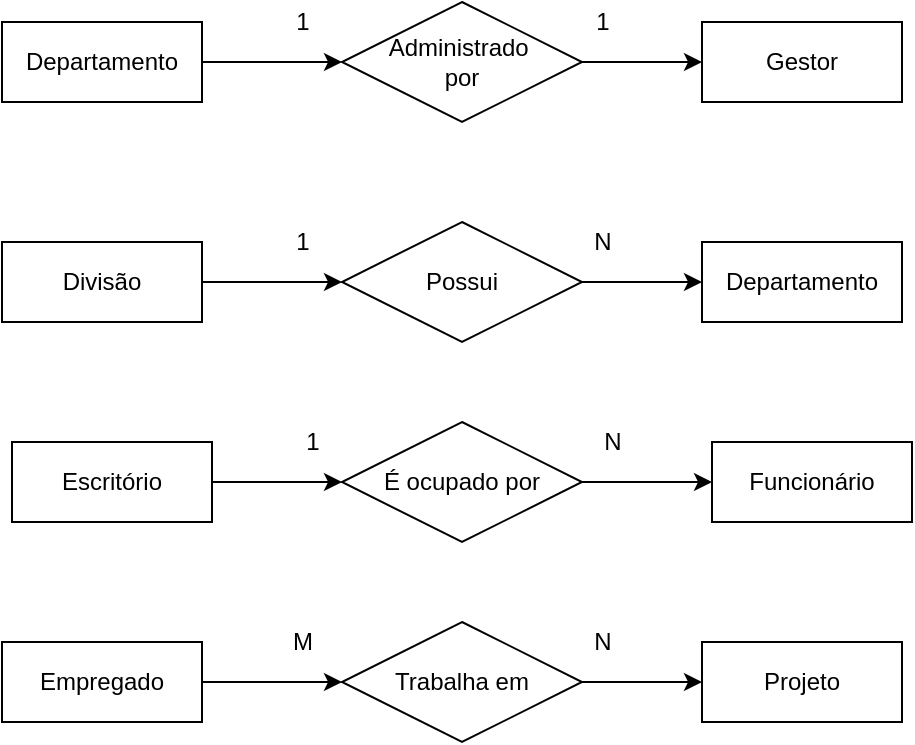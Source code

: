 <mxfile version="14.4.8" type="github">
  <diagram id="FJzqKeumYlPO86cZl64f" name="Page-1">
    <mxGraphModel dx="1026" dy="546" grid="1" gridSize="10" guides="1" tooltips="1" connect="1" arrows="1" fold="1" page="1" pageScale="1" pageWidth="850" pageHeight="1100" math="0" shadow="0">
      <root>
        <mxCell id="0" />
        <mxCell id="1" parent="0" />
        <mxCell id="aRztDWVwKarooP_9aymU-6" style="edgeStyle=orthogonalEdgeStyle;rounded=0;orthogonalLoop=1;jettySize=auto;html=1;exitX=1;exitY=0.5;exitDx=0;exitDy=0;entryX=0;entryY=0.5;entryDx=0;entryDy=0;" edge="1" parent="1" source="aRztDWVwKarooP_9aymU-1" target="aRztDWVwKarooP_9aymU-2">
          <mxGeometry relative="1" as="geometry" />
        </mxCell>
        <mxCell id="aRztDWVwKarooP_9aymU-1" value="Departamento" style="whiteSpace=wrap;html=1;align=center;" vertex="1" parent="1">
          <mxGeometry x="210" y="70" width="100" height="40" as="geometry" />
        </mxCell>
        <mxCell id="aRztDWVwKarooP_9aymU-7" style="edgeStyle=orthogonalEdgeStyle;rounded=0;orthogonalLoop=1;jettySize=auto;html=1;exitX=1;exitY=0.5;exitDx=0;exitDy=0;entryX=0;entryY=0.5;entryDx=0;entryDy=0;" edge="1" parent="1" source="aRztDWVwKarooP_9aymU-2" target="aRztDWVwKarooP_9aymU-5">
          <mxGeometry relative="1" as="geometry" />
        </mxCell>
        <mxCell id="aRztDWVwKarooP_9aymU-2" value="Administrado&amp;nbsp; &lt;br&gt;por" style="shape=rhombus;perimeter=rhombusPerimeter;whiteSpace=wrap;html=1;align=center;" vertex="1" parent="1">
          <mxGeometry x="380" y="60" width="120" height="60" as="geometry" />
        </mxCell>
        <mxCell id="aRztDWVwKarooP_9aymU-5" value="Gestor" style="whiteSpace=wrap;html=1;align=center;" vertex="1" parent="1">
          <mxGeometry x="560" y="70" width="100" height="40" as="geometry" />
        </mxCell>
        <mxCell id="aRztDWVwKarooP_9aymU-8" value="1" style="text;html=1;align=center;verticalAlign=middle;resizable=0;points=[];autosize=1;" vertex="1" parent="1">
          <mxGeometry x="350" y="60" width="20" height="20" as="geometry" />
        </mxCell>
        <mxCell id="aRztDWVwKarooP_9aymU-9" value="1" style="text;html=1;align=center;verticalAlign=middle;resizable=0;points=[];autosize=1;" vertex="1" parent="1">
          <mxGeometry x="500" y="60" width="20" height="20" as="geometry" />
        </mxCell>
        <mxCell id="aRztDWVwKarooP_9aymU-11" style="edgeStyle=orthogonalEdgeStyle;rounded=0;orthogonalLoop=1;jettySize=auto;html=1;exitX=1;exitY=0.5;exitDx=0;exitDy=0;entryX=0;entryY=0.5;entryDx=0;entryDy=0;" edge="1" parent="1" source="aRztDWVwKarooP_9aymU-12" target="aRztDWVwKarooP_9aymU-14">
          <mxGeometry relative="1" as="geometry" />
        </mxCell>
        <mxCell id="aRztDWVwKarooP_9aymU-12" value="Divisão" style="whiteSpace=wrap;html=1;align=center;" vertex="1" parent="1">
          <mxGeometry x="210" y="180" width="100" height="40" as="geometry" />
        </mxCell>
        <mxCell id="aRztDWVwKarooP_9aymU-13" style="edgeStyle=orthogonalEdgeStyle;rounded=0;orthogonalLoop=1;jettySize=auto;html=1;exitX=1;exitY=0.5;exitDx=0;exitDy=0;entryX=0;entryY=0.5;entryDx=0;entryDy=0;" edge="1" parent="1" source="aRztDWVwKarooP_9aymU-14" target="aRztDWVwKarooP_9aymU-15">
          <mxGeometry relative="1" as="geometry" />
        </mxCell>
        <mxCell id="aRztDWVwKarooP_9aymU-14" value="Possui" style="shape=rhombus;perimeter=rhombusPerimeter;whiteSpace=wrap;html=1;align=center;" vertex="1" parent="1">
          <mxGeometry x="380" y="170" width="120" height="60" as="geometry" />
        </mxCell>
        <mxCell id="aRztDWVwKarooP_9aymU-15" value="Departamento" style="whiteSpace=wrap;html=1;align=center;" vertex="1" parent="1">
          <mxGeometry x="560" y="180" width="100" height="40" as="geometry" />
        </mxCell>
        <mxCell id="aRztDWVwKarooP_9aymU-16" value="1" style="text;html=1;align=center;verticalAlign=middle;resizable=0;points=[];autosize=1;" vertex="1" parent="1">
          <mxGeometry x="350" y="170" width="20" height="20" as="geometry" />
        </mxCell>
        <mxCell id="aRztDWVwKarooP_9aymU-17" value="N" style="text;html=1;align=center;verticalAlign=middle;resizable=0;points=[];autosize=1;" vertex="1" parent="1">
          <mxGeometry x="500" y="170" width="20" height="20" as="geometry" />
        </mxCell>
        <mxCell id="aRztDWVwKarooP_9aymU-18" style="edgeStyle=orthogonalEdgeStyle;rounded=0;orthogonalLoop=1;jettySize=auto;html=1;exitX=1;exitY=0.5;exitDx=0;exitDy=0;entryX=0;entryY=0.5;entryDx=0;entryDy=0;" edge="1" parent="1" source="aRztDWVwKarooP_9aymU-19" target="aRztDWVwKarooP_9aymU-21">
          <mxGeometry relative="1" as="geometry" />
        </mxCell>
        <mxCell id="aRztDWVwKarooP_9aymU-19" value="Escritório" style="whiteSpace=wrap;html=1;align=center;" vertex="1" parent="1">
          <mxGeometry x="215" y="280" width="100" height="40" as="geometry" />
        </mxCell>
        <mxCell id="aRztDWVwKarooP_9aymU-20" style="edgeStyle=orthogonalEdgeStyle;rounded=0;orthogonalLoop=1;jettySize=auto;html=1;exitX=1;exitY=0.5;exitDx=0;exitDy=0;entryX=0;entryY=0.5;entryDx=0;entryDy=0;" edge="1" parent="1" source="aRztDWVwKarooP_9aymU-21" target="aRztDWVwKarooP_9aymU-22">
          <mxGeometry relative="1" as="geometry" />
        </mxCell>
        <mxCell id="aRztDWVwKarooP_9aymU-21" value="É ocupado por" style="shape=rhombus;perimeter=rhombusPerimeter;whiteSpace=wrap;html=1;align=center;" vertex="1" parent="1">
          <mxGeometry x="380" y="270" width="120" height="60" as="geometry" />
        </mxCell>
        <mxCell id="aRztDWVwKarooP_9aymU-22" value="Funcionário" style="whiteSpace=wrap;html=1;align=center;" vertex="1" parent="1">
          <mxGeometry x="565" y="280" width="100" height="40" as="geometry" />
        </mxCell>
        <mxCell id="aRztDWVwKarooP_9aymU-23" value="1" style="text;html=1;align=center;verticalAlign=middle;resizable=0;points=[];autosize=1;" vertex="1" parent="1">
          <mxGeometry x="355" y="270" width="20" height="20" as="geometry" />
        </mxCell>
        <mxCell id="aRztDWVwKarooP_9aymU-24" value="N" style="text;html=1;align=center;verticalAlign=middle;resizable=0;points=[];autosize=1;" vertex="1" parent="1">
          <mxGeometry x="505" y="270" width="20" height="20" as="geometry" />
        </mxCell>
        <mxCell id="aRztDWVwKarooP_9aymU-25" style="edgeStyle=orthogonalEdgeStyle;rounded=0;orthogonalLoop=1;jettySize=auto;html=1;exitX=1;exitY=0.5;exitDx=0;exitDy=0;entryX=0;entryY=0.5;entryDx=0;entryDy=0;" edge="1" parent="1" source="aRztDWVwKarooP_9aymU-26" target="aRztDWVwKarooP_9aymU-28">
          <mxGeometry relative="1" as="geometry" />
        </mxCell>
        <mxCell id="aRztDWVwKarooP_9aymU-26" value="Empregado" style="whiteSpace=wrap;html=1;align=center;" vertex="1" parent="1">
          <mxGeometry x="210" y="380" width="100" height="40" as="geometry" />
        </mxCell>
        <mxCell id="aRztDWVwKarooP_9aymU-27" style="edgeStyle=orthogonalEdgeStyle;rounded=0;orthogonalLoop=1;jettySize=auto;html=1;exitX=1;exitY=0.5;exitDx=0;exitDy=0;entryX=0;entryY=0.5;entryDx=0;entryDy=0;" edge="1" parent="1" source="aRztDWVwKarooP_9aymU-28" target="aRztDWVwKarooP_9aymU-29">
          <mxGeometry relative="1" as="geometry" />
        </mxCell>
        <mxCell id="aRztDWVwKarooP_9aymU-28" value="Trabalha em" style="shape=rhombus;perimeter=rhombusPerimeter;whiteSpace=wrap;html=1;align=center;" vertex="1" parent="1">
          <mxGeometry x="380" y="370" width="120" height="60" as="geometry" />
        </mxCell>
        <mxCell id="aRztDWVwKarooP_9aymU-29" value="Projeto" style="whiteSpace=wrap;html=1;align=center;" vertex="1" parent="1">
          <mxGeometry x="560" y="380" width="100" height="40" as="geometry" />
        </mxCell>
        <mxCell id="aRztDWVwKarooP_9aymU-30" value="M" style="text;html=1;align=center;verticalAlign=middle;resizable=0;points=[];autosize=1;" vertex="1" parent="1">
          <mxGeometry x="345" y="370" width="30" height="20" as="geometry" />
        </mxCell>
        <mxCell id="aRztDWVwKarooP_9aymU-31" value="N" style="text;html=1;align=center;verticalAlign=middle;resizable=0;points=[];autosize=1;" vertex="1" parent="1">
          <mxGeometry x="500" y="370" width="20" height="20" as="geometry" />
        </mxCell>
      </root>
    </mxGraphModel>
  </diagram>
</mxfile>
